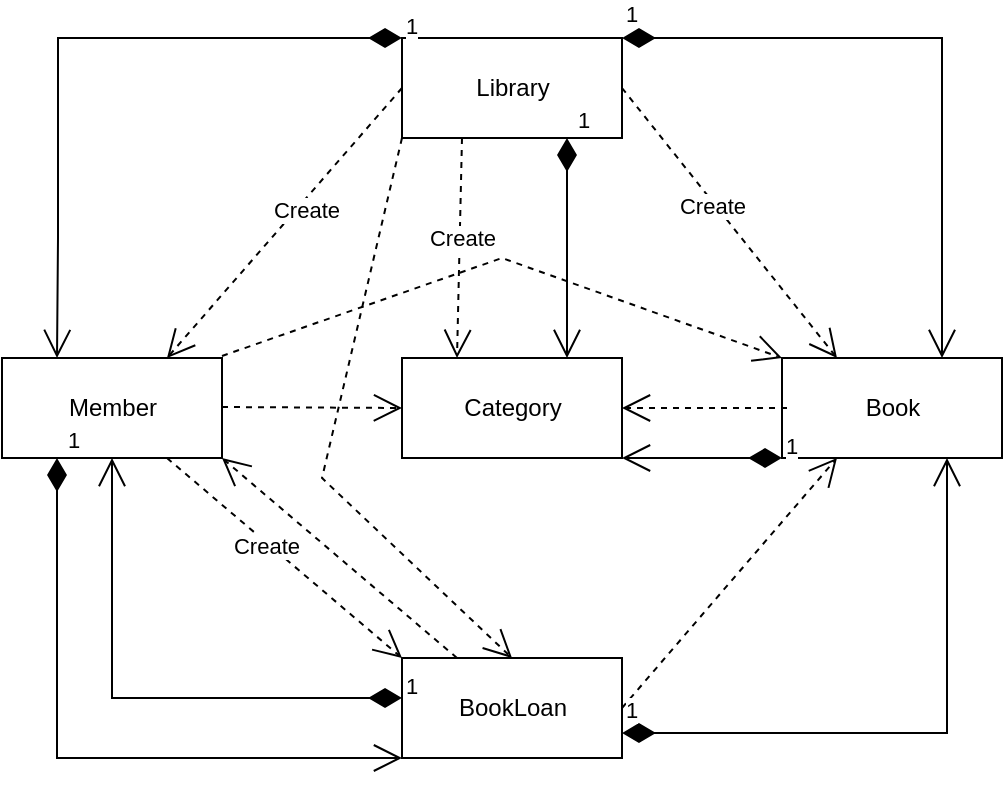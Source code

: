 <mxfile version="17.2.2" type="device" pages="6"><diagram id="Srd50mKrSnEpLbA-Ahw8" name="Relation of Class"><mxGraphModel dx="745" dy="446" grid="1" gridSize="10" guides="1" tooltips="1" connect="1" arrows="1" fold="1" page="1" pageScale="1" pageWidth="827" pageHeight="1169" math="0" shadow="0"><root><mxCell id="0"/><mxCell id="1" parent="0"/><mxCell id="nXXqMil1xDHUH6ja5h6w-2" value="Library" style="html=1;" parent="1" vertex="1"><mxGeometry x="290" y="110" width="110" height="50" as="geometry"/></mxCell><mxCell id="nXXqMil1xDHUH6ja5h6w-3" value="Member&lt;span style=&quot;color: rgba(0 , 0 , 0 , 0) ; font-family: monospace ; font-size: 0px&quot;&gt;%3CmxGraphModel%3E%3Croot%3E%3CmxCell%20id%3D%220%22%2F%3E%3CmxCell%20id%3D%221%22%20parent%3D%220%22%2F%3E%3CmxCell%20id%3D%222%22%20value%3D%22Library%22%20style%3D%22html%3D1%3B%22%20vertex%3D%221%22%20parent%3D%221%22%3E%3CmxGeometry%20x%3D%22340%22%20y%3D%22150%22%20width%3D%22110%22%20height%3D%2250%22%20as%3D%22geometry%22%2F%3E%3C%2FmxCell%3E%3C%2Froot%3E%3C%2FmxGraphModel%3E&lt;/span&gt;" style="html=1;" parent="1" vertex="1"><mxGeometry x="90" y="270" width="110" height="50" as="geometry"/></mxCell><mxCell id="nXXqMil1xDHUH6ja5h6w-4" value="Category" style="html=1;" parent="1" vertex="1"><mxGeometry x="290" y="270" width="110" height="50" as="geometry"/></mxCell><mxCell id="nXXqMil1xDHUH6ja5h6w-5" value="Book" style="html=1;" parent="1" vertex="1"><mxGeometry x="480" y="270" width="110" height="50" as="geometry"/></mxCell><mxCell id="nXXqMil1xDHUH6ja5h6w-6" value="BookLoan" style="html=1;" parent="1" vertex="1"><mxGeometry x="290" y="420" width="110" height="50" as="geometry"/></mxCell><mxCell id="JvBU7ycX9eICt_bZJ7E9-1" value="1" style="endArrow=open;html=1;endSize=12;startArrow=diamondThin;startSize=14;startFill=1;edgeStyle=orthogonalEdgeStyle;align=left;verticalAlign=bottom;rounded=0;entryX=0.75;entryY=0;entryDx=0;entryDy=0;exitX=0.75;exitY=1;exitDx=0;exitDy=0;" edge="1" parent="1" source="nXXqMil1xDHUH6ja5h6w-2" target="nXXqMil1xDHUH6ja5h6w-4"><mxGeometry x="-1" y="3" relative="1" as="geometry"><mxPoint x="370" y="160" as="sourcePoint"/><mxPoint x="530" y="160" as="targetPoint"/></mxGeometry></mxCell><mxCell id="JvBU7ycX9eICt_bZJ7E9-2" value="1" style="endArrow=open;html=1;endSize=12;startArrow=diamondThin;startSize=14;startFill=1;edgeStyle=orthogonalEdgeStyle;align=left;verticalAlign=bottom;rounded=0;exitX=1;exitY=0;exitDx=0;exitDy=0;" edge="1" parent="1" source="nXXqMil1xDHUH6ja5h6w-2"><mxGeometry x="-1" y="3" relative="1" as="geometry"><mxPoint x="450" y="160" as="sourcePoint"/><mxPoint x="560" y="270" as="targetPoint"/><Array as="points"><mxPoint x="560" y="110"/></Array></mxGeometry></mxCell><mxCell id="JvBU7ycX9eICt_bZJ7E9-3" value="1" style="endArrow=open;html=1;endSize=12;startArrow=diamondThin;startSize=14;startFill=1;edgeStyle=orthogonalEdgeStyle;align=left;verticalAlign=bottom;rounded=0;exitX=1;exitY=0;exitDx=0;exitDy=0;entryX=0.25;entryY=0;entryDx=0;entryDy=0;" edge="1" parent="1" target="nXXqMil1xDHUH6ja5h6w-3"><mxGeometry x="-1" y="3" relative="1" as="geometry"><mxPoint x="290" y="110" as="sourcePoint"/><mxPoint x="110" y="490" as="targetPoint"/><Array as="points"><mxPoint x="118" y="110"/><mxPoint x="118" y="210"/></Array></mxGeometry></mxCell><mxCell id="JvBU7ycX9eICt_bZJ7E9-5" value="1" style="endArrow=open;html=1;endSize=12;startArrow=diamondThin;startSize=14;startFill=1;edgeStyle=orthogonalEdgeStyle;align=left;verticalAlign=bottom;rounded=0;exitX=0.25;exitY=1;exitDx=0;exitDy=0;" edge="1" parent="1" source="nXXqMil1xDHUH6ja5h6w-3"><mxGeometry x="-1" y="3" relative="1" as="geometry"><mxPoint x="200" y="320" as="sourcePoint"/><mxPoint x="290" y="470" as="targetPoint"/><Array as="points"><mxPoint x="118" y="470"/><mxPoint x="290" y="470"/></Array></mxGeometry></mxCell><mxCell id="JvBU7ycX9eICt_bZJ7E9-6" value="" style="endArrow=open;endSize=12;dashed=1;html=1;rounded=0;entryX=0;entryY=0.5;entryDx=0;entryDy=0;" edge="1" parent="1" target="nXXqMil1xDHUH6ja5h6w-4"><mxGeometry width="160" relative="1" as="geometry"><mxPoint x="200" y="294.5" as="sourcePoint"/><mxPoint x="360" y="294.5" as="targetPoint"/></mxGeometry></mxCell><mxCell id="JvBU7ycX9eICt_bZJ7E9-7" value="" style="endArrow=open;endSize=12;dashed=1;html=1;rounded=0;entryX=0;entryY=0;entryDx=0;entryDy=0;" edge="1" parent="1" target="nXXqMil1xDHUH6ja5h6w-5"><mxGeometry width="160" relative="1" as="geometry"><mxPoint x="200" y="269" as="sourcePoint"/><mxPoint x="290" y="269.5" as="targetPoint"/><Array as="points"><mxPoint x="340" y="220"/></Array></mxGeometry></mxCell><mxCell id="JvBU7ycX9eICt_bZJ7E9-9" value="" style="endArrow=open;endSize=12;dashed=1;html=1;rounded=0;entryX=0.5;entryY=0;entryDx=0;entryDy=0;exitX=0;exitY=1;exitDx=0;exitDy=0;" edge="1" parent="1" source="nXXqMil1xDHUH6ja5h6w-2" target="nXXqMil1xDHUH6ja5h6w-6"><mxGeometry width="160" relative="1" as="geometry"><mxPoint x="400" y="139" as="sourcePoint"/><mxPoint x="680" y="140" as="targetPoint"/><Array as="points"><mxPoint x="250" y="330"/></Array></mxGeometry></mxCell><mxCell id="JvBU7ycX9eICt_bZJ7E9-10" value="&lt;br&gt;" style="endArrow=open;endSize=12;dashed=1;html=1;rounded=0;entryX=1;entryY=1;entryDx=0;entryDy=0;exitX=0.25;exitY=0;exitDx=0;exitDy=0;" edge="1" parent="1" source="nXXqMil1xDHUH6ja5h6w-6" target="nXXqMil1xDHUH6ja5h6w-3"><mxGeometry width="160" relative="1" as="geometry"><mxPoint x="290" y="420" as="sourcePoint"/><mxPoint x="380" y="420.5" as="targetPoint"/></mxGeometry></mxCell><mxCell id="JvBU7ycX9eICt_bZJ7E9-11" value="1" style="endArrow=open;html=1;endSize=12;startArrow=diamondThin;startSize=14;startFill=1;edgeStyle=orthogonalEdgeStyle;align=left;verticalAlign=bottom;rounded=0;entryX=0.5;entryY=1;entryDx=0;entryDy=0;" edge="1" parent="1" target="nXXqMil1xDHUH6ja5h6w-3"><mxGeometry x="-1" y="3" relative="1" as="geometry"><mxPoint x="290" y="440" as="sourcePoint"/><mxPoint x="200" y="320" as="targetPoint"/><Array as="points"><mxPoint x="145" y="440"/></Array></mxGeometry></mxCell><mxCell id="JvBU7ycX9eICt_bZJ7E9-12" value="" style="endArrow=open;endSize=12;dashed=1;html=1;rounded=0;entryX=0.25;entryY=1;entryDx=0;entryDy=0;exitX=1;exitY=0.5;exitDx=0;exitDy=0;" edge="1" parent="1" source="nXXqMil1xDHUH6ja5h6w-6" target="nXXqMil1xDHUH6ja5h6w-5"><mxGeometry width="160" relative="1" as="geometry"><mxPoint x="400" y="420" as="sourcePoint"/><mxPoint x="310" y="320" as="targetPoint"/></mxGeometry></mxCell><mxCell id="JvBU7ycX9eICt_bZJ7E9-13" value="1" style="endArrow=open;html=1;endSize=12;startArrow=diamondThin;startSize=14;startFill=1;edgeStyle=orthogonalEdgeStyle;align=left;verticalAlign=bottom;rounded=0;entryX=0.75;entryY=1;entryDx=0;entryDy=0;exitX=1;exitY=0.75;exitDx=0;exitDy=0;" edge="1" parent="1" source="nXXqMil1xDHUH6ja5h6w-6" target="nXXqMil1xDHUH6ja5h6w-5"><mxGeometry x="-1" y="3" relative="1" as="geometry"><mxPoint x="400" y="440" as="sourcePoint"/><mxPoint x="400" y="550" as="targetPoint"/></mxGeometry></mxCell><mxCell id="JvBU7ycX9eICt_bZJ7E9-14" value="" style="endArrow=open;endSize=12;dashed=1;html=1;rounded=0;exitX=1;exitY=0.5;exitDx=0;exitDy=0;" edge="1" parent="1" target="nXXqMil1xDHUH6ja5h6w-4"><mxGeometry x="0.03" y="-5" width="160" relative="1" as="geometry"><mxPoint x="482.5" y="295" as="sourcePoint"/><mxPoint x="590" y="170" as="targetPoint"/><mxPoint as="offset"/></mxGeometry></mxCell><mxCell id="JvBU7ycX9eICt_bZJ7E9-15" value="1" style="endArrow=open;html=1;endSize=12;startArrow=diamondThin;startSize=14;startFill=1;edgeStyle=orthogonalEdgeStyle;align=left;verticalAlign=bottom;rounded=0;entryX=1;entryY=1;entryDx=0;entryDy=0;exitX=1;exitY=0.75;exitDx=0;exitDy=0;" edge="1" parent="1" target="nXXqMil1xDHUH6ja5h6w-4"><mxGeometry x="-1" y="3" relative="1" as="geometry"><mxPoint x="480" y="320" as="sourcePoint"/><mxPoint x="642.5" y="182.5" as="targetPoint"/><Array as="points"><mxPoint x="420" y="320"/><mxPoint x="420" y="320"/></Array></mxGeometry></mxCell><mxCell id="Q1IcJYHO5f52gw1GdCxa-8" value="" style="endArrow=open;endSize=12;dashed=1;html=1;rounded=0;entryX=0.25;entryY=0;entryDx=0;entryDy=0;exitX=0;exitY=1;exitDx=0;exitDy=0;" edge="1" parent="1" target="nXXqMil1xDHUH6ja5h6w-4"><mxGeometry width="160" relative="1" as="geometry"><mxPoint x="320.0" y="160" as="sourcePoint"/><mxPoint x="375.0" y="420" as="targetPoint"/><Array as="points"/></mxGeometry></mxCell><mxCell id="Q1IcJYHO5f52gw1GdCxa-9" value="Create" style="edgeLabel;html=1;align=center;verticalAlign=middle;resizable=0;points=[];" vertex="1" connectable="0" parent="Q1IcJYHO5f52gw1GdCxa-8"><mxGeometry x="-0.173" y="2" relative="1" as="geometry"><mxPoint x="-1" y="4" as="offset"/></mxGeometry></mxCell><mxCell id="Q1IcJYHO5f52gw1GdCxa-10" value="" style="endArrow=open;endSize=12;dashed=1;html=1;rounded=0;entryX=0.75;entryY=0;entryDx=0;entryDy=0;exitX=0;exitY=0.5;exitDx=0;exitDy=0;" edge="1" parent="1" source="nXXqMil1xDHUH6ja5h6w-2" target="nXXqMil1xDHUH6ja5h6w-3"><mxGeometry width="160" relative="1" as="geometry"><mxPoint x="290.0" y="140" as="sourcePoint"/><mxPoint x="287.5" y="250" as="targetPoint"/><Array as="points"/></mxGeometry></mxCell><mxCell id="Q1IcJYHO5f52gw1GdCxa-11" value="Create" style="edgeLabel;html=1;align=center;verticalAlign=middle;resizable=0;points=[];" vertex="1" connectable="0" parent="Q1IcJYHO5f52gw1GdCxa-10"><mxGeometry x="-0.173" y="2" relative="1" as="geometry"><mxPoint x="-1" y="4" as="offset"/></mxGeometry></mxCell><mxCell id="Q1IcJYHO5f52gw1GdCxa-12" value="" style="endArrow=open;endSize=12;dashed=1;html=1;rounded=0;entryX=0.25;entryY=0;entryDx=0;entryDy=0;exitX=1;exitY=0.5;exitDx=0;exitDy=0;" edge="1" parent="1" source="nXXqMil1xDHUH6ja5h6w-2" target="nXXqMil1xDHUH6ja5h6w-5"><mxGeometry width="160" relative="1" as="geometry"><mxPoint x="400.0" y="140" as="sourcePoint"/><mxPoint x="270.07" y="265.65" as="targetPoint"/><Array as="points"/></mxGeometry></mxCell><mxCell id="Q1IcJYHO5f52gw1GdCxa-13" value="Create" style="edgeLabel;html=1;align=center;verticalAlign=middle;resizable=0;points=[];" vertex="1" connectable="0" parent="Q1IcJYHO5f52gw1GdCxa-12"><mxGeometry x="-0.173" y="2" relative="1" as="geometry"><mxPoint x="-1" y="4" as="offset"/></mxGeometry></mxCell><mxCell id="Q1IcJYHO5f52gw1GdCxa-14" value="" style="endArrow=open;endSize=12;dashed=1;html=1;rounded=0;entryX=0;entryY=0;entryDx=0;entryDy=0;exitX=0.75;exitY=1;exitDx=0;exitDy=0;" edge="1" parent="1" source="nXXqMil1xDHUH6ja5h6w-3" target="nXXqMil1xDHUH6ja5h6w-6"><mxGeometry width="160" relative="1" as="geometry"><mxPoint x="187.5" y="320" as="sourcePoint"/><mxPoint x="70" y="455" as="targetPoint"/><Array as="points"/></mxGeometry></mxCell><mxCell id="Q1IcJYHO5f52gw1GdCxa-15" value="Create" style="edgeLabel;html=1;align=center;verticalAlign=middle;resizable=0;points=[];" vertex="1" connectable="0" parent="Q1IcJYHO5f52gw1GdCxa-14"><mxGeometry x="-0.173" y="2" relative="1" as="geometry"><mxPoint x="-1" y="4" as="offset"/></mxGeometry></mxCell></root></mxGraphModel></diagram><diagram id="VnX2VnI331G0XntjEXza" name="Library"><mxGraphModel dx="3061" dy="2506" grid="1" gridSize="10" guides="1" tooltips="1" connect="1" arrows="1" fold="1" page="1" pageScale="1" pageWidth="827" pageHeight="1169" math="0" shadow="0"><root><mxCell id="0"/><mxCell id="1" parent="0"/><mxCell id="wjoohe05aVgjbZN3Kmmu-5" value="&lt;p style=&quot;margin: 0px ; margin-top: 4px ; text-align: center&quot;&gt;&lt;i&gt;&lt;b&gt;Library&lt;/b&gt;&lt;/i&gt;&lt;/p&gt;&lt;hr size=&quot;1&quot;&gt;&lt;p style=&quot;margin: 0px ; margin-left: 4px&quot;&gt;- input : Scanner&lt;/p&gt;&lt;p style=&quot;margin: 0px ; margin-left: 4px&quot;&gt;- members : Member[]&lt;br&gt;&lt;/p&gt;&lt;p style=&quot;margin: 0px ; margin-left: 4px&quot;&gt;- &lt;u&gt;amountOfMembers : int&lt;/u&gt;&lt;/p&gt;&lt;p style=&quot;margin: 0px ; margin-left: 4px&quot;&gt;- books : Book[]&lt;/p&gt;&lt;p style=&quot;margin: 0px ; margin-left: 4px&quot;&gt;- &lt;u&gt;amountOfBooks : int&lt;/u&gt;&lt;/p&gt;&lt;p style=&quot;margin: 0px ; margin-left: 4px&quot;&gt;- categories : Category[]&lt;/p&gt;&lt;p style=&quot;margin: 0px ; margin-left: 4px&quot;&gt;- &lt;u&gt;amountOfCategories : int&lt;/u&gt;&lt;/p&gt;&lt;hr size=&quot;1&quot;&gt;&lt;p style=&quot;margin: 0px ; margin-left: 4px&quot;&gt;+ Library()&amp;nbsp;&lt;/p&gt;&lt;p style=&quot;margin: 0px ; margin-left: 4px&quot;&gt;+ &lt;u&gt;main(args : String[]) : void&lt;/u&gt;&lt;/p&gt;&lt;p style=&quot;margin: 0px ; margin-left: 4px&quot;&gt;+ menu() : void&lt;/p&gt;&lt;p style=&quot;margin: 0px ; margin-left: 4px&quot;&gt;- getCategoryByName (categoryName : String) : Category&lt;/p&gt;&lt;p style=&quot;margin: 0px ; margin-left: 4px&quot;&gt;- getMemberById (memberId : String) : Member&lt;/p&gt;&lt;p style=&quot;margin: 0px ; margin-left: 4px&quot;&gt;- getBookByTitleAndAuthor (bookTitle : String, bookAuthor : String) : Book&lt;/p&gt;&lt;p style=&quot;margin: 0px ; margin-left: 4px&quot;&gt;- existMember (id : String) : boolean&lt;/p&gt;&lt;p style=&quot;margin: 0px ; margin-left: 4px&quot;&gt;- existBook (title : String, author : String) : boolean&lt;/p&gt;&lt;p style=&quot;margin: 0px ; margin-left: 4px&quot;&gt;- addElement (source : Object[], tempArray : Object[], element Object)&lt;/p&gt;&lt;p style=&quot;margin: 0px ; margin-left: 4px&quot;&gt;- sortMember()&lt;/p&gt;&lt;p style=&quot;margin: 0px ; margin-left: 4px&quot;&gt;- memberDateValidityFormat (format : String, value : String) : boolean&lt;/p&gt;&lt;p style=&quot;margin: 0px ; margin-left: 4px&quot;&gt;- memberDataValidity (newMemberName : String, studyProgram : String, generation : String, dateOfBirth : String) : boolean&lt;/p&gt;&lt;p style=&quot;margin: 0px ; margin-left: 4px&quot;&gt;- categoryDataValidity (newCategoryName : String) : boolean&lt;/p&gt;&lt;p style=&quot;margin: 0px ; margin-left: 4px&quot;&gt;- bookDataValidity (newTitle : String,&amp;nbsp;author : String,&amp;nbsp;existCategory : String, stock : int) : boolean&lt;/p&gt;&lt;p style=&quot;margin: 0px ; margin-left: 4px&quot;&gt;- borrowDataValidity (idLoaner : String,&amp;nbsp;titleLoan : String,&amp;nbsp;authorLoan : String) : boolean&lt;/p&gt;&lt;p style=&quot;margin: 0px ; margin-left: 4px&quot;&gt;- returnDataValidity (idReturner : String,&amp;nbsp;titleLoan : String,&amp;nbsp;authorLoan : String) : boolean&lt;/p&gt;&lt;p style=&quot;margin: 0px ; margin-left: 4px&quot;&gt;- payDebtDataValidity (debtId : String) : boolean&lt;/p&gt;&lt;p style=&quot;margin: 0px ; margin-left: 4px&quot;&gt;- detailDataValidity (detailId : String) : boolean&lt;/p&gt;&lt;p style=&quot;margin: 0px ; margin-left: 4px&quot;&gt;- rankDataValidity() : boolean&lt;/p&gt;" style="verticalAlign=top;align=left;overflow=fill;fontSize=12;fontFamily=Helvetica;html=1;" parent="1" vertex="1"><mxGeometry x="-340" y="-1050" width="670" height="420" as="geometry"/></mxCell><mxCell id="2I-17xeDZwXAxdXtSlcM-1" value="&lt;p style=&quot;margin: 0px ; margin-top: 4px ; text-align: center&quot;&gt;&lt;b&gt;Member&lt;/b&gt;&lt;/p&gt;&lt;hr size=&quot;1&quot;&gt;&lt;p style=&quot;margin: 0px ; margin-left: 4px&quot;&gt;- id : String&lt;/p&gt;&lt;p style=&quot;margin: 0px ; margin-left: 4px&quot;&gt;- name : String&lt;/p&gt;&lt;p style=&quot;margin: 0px ; margin-left: 4px&quot;&gt;- dateOfBirth : String&lt;/p&gt;&lt;p style=&quot;margin: 0px ; margin-left: 4px&quot;&gt;- studyProgram : String&lt;/p&gt;&lt;p style=&quot;margin: 0px ; margin-left: 4px&quot;&gt;- generation : String&lt;/p&gt;&lt;p style=&quot;margin: 0px ; margin-left: 4px&quot;&gt;- fine : long&lt;/p&gt;&lt;p style=&quot;margin: 0px ; margin-left: 4px&quot;&gt;- point : int&lt;/p&gt;&lt;p style=&quot;margin: 0px ; margin-left: 4px&quot;&gt;- bookLoans : BookLoan[]&lt;/p&gt;&lt;p style=&quot;margin: 0px ; margin-left: 4px&quot;&gt;- amountOfBookLoaned : int&lt;/p&gt;&lt;p style=&quot;margin: 0px ; margin-left: 4px&quot;&gt;- &lt;u&gt;charToValue : HashMap&amp;lt;Character, Integer&amp;gt;&lt;/u&gt;&lt;/p&gt;&lt;p style=&quot;margin: 0px ; margin-left: 4px&quot;&gt;- &lt;u&gt;valueToChar : char[]&lt;/u&gt;&lt;/p&gt;&lt;hr size=&quot;1&quot;&gt;&lt;p style=&quot;margin: 0px ; margin-left: 4px&quot;&gt;+ Member(name : String, studyProgram : String, generation : String, dateOfBirth : String)&lt;/p&gt;&lt;p style=&quot;margin: 0px ; margin-left: 4px&quot;&gt;+ toString() : String&lt;/p&gt;&lt;p style=&quot;margin: 0px ; margin-left: 4px&quot;&gt;+ getName() : String&lt;/p&gt;&lt;p style=&quot;margin: 0px ; margin-left: 4px&quot;&gt;+ getId() : String&lt;/p&gt;&lt;p style=&quot;margin: 0px ; margin-left: 4px&quot;&gt;+&amp;nbsp;getAmountBookLoaned() : int&lt;/p&gt;&lt;p style=&quot;margin: 0px ; margin-left: 4px&quot;&gt;+ getFine() : long&lt;/p&gt;&lt;p style=&quot;margin: 0px ; margin-left: 4px&quot;&gt;+ setFine(newFine : long) : void&lt;/p&gt;&lt;p style=&quot;margin: 0px ; margin-left: 4px&quot;&gt;+ getPoint() : long&lt;/p&gt;&lt;p style=&quot;margin: 0px ; margin-left: 4px&quot;&gt;+ getBookLoans() : BookLoan[]&lt;/p&gt;&lt;p style=&quot;margin: 0px ; margin-left: 4px&quot;&gt;+ maxLend() : boolean&lt;/p&gt;&lt;p style=&quot;margin: 0px ; margin-left: 4px&quot;&gt;+ lend (book : Book, member : Member, loanDate : String) : void&lt;/p&gt;&lt;p style=&quot;margin: 0px ; margin-left: 4px&quot;&gt;+ returnBook (book : Book, returnDate : String) : void&lt;/p&gt;&lt;p style=&quot;margin: 0px ; margin-left: 4px&quot;&gt;+ detail() : void&lt;/p&gt;&lt;p style=&quot;margin: 0px ; margin-left: 4px&quot;&gt;+ payedFine(amount : long) : void&lt;/p&gt;&lt;p style=&quot;margin: 0px ; margin-left: 4px&quot;&gt;- getBookLoanByTitleAndAuthor (bookTitle : String, bookAuthor : String, returnDate : String) : BookLoan&lt;/p&gt;&lt;p style=&quot;margin: 0px ; margin-left: 4px&quot;&gt;- calculateId() : void&lt;/p&gt;&lt;p style=&quot;margin: 0px ; margin-left: 4px&quot;&gt;- &lt;u&gt;buildMapCharToValue() : void&lt;/u&gt;&lt;/p&gt;&lt;p style=&quot;margin: 0px ; margin-left: 4px&quot;&gt;- &lt;u&gt;getCharFromValue (value : int) : char&lt;/u&gt;&lt;/p&gt;&lt;p style=&quot;margin: 0px ; margin-left: 4px&quot;&gt;- &lt;u&gt;getValueFromChar (character : char) : int&lt;/u&gt;&lt;/p&gt;&lt;p style=&quot;margin: 0px ; margin-left: 4px&quot;&gt;- &lt;u&gt;checkSum (raw : String) : String&lt;/u&gt;&lt;/p&gt;" style="verticalAlign=top;align=left;overflow=fill;fontSize=12;fontFamily=Helvetica;html=1;" parent="1" vertex="1"><mxGeometry x="-790" y="-410" width="570" height="500" as="geometry"/></mxCell><mxCell id="JsB5lYlSedzGZzF6h84i-1" value="&lt;p style=&quot;margin: 0px ; margin-top: 4px ; text-align: center&quot;&gt;&lt;b&gt;Category&lt;/b&gt;&lt;/p&gt;&lt;hr size=&quot;1&quot;&gt;&lt;p style=&quot;margin: 0px ; margin-left: 4px&quot;&gt;- name : String&lt;/p&gt;&lt;p style=&quot;margin: 0px ; margin-left: 4px&quot;&gt;- point : int&lt;/p&gt;&lt;hr size=&quot;1&quot;&gt;&lt;p style=&quot;margin: 0px ; margin-left: 4px&quot;&gt;+ Category(categoryName : String, categoryPoint : int)&lt;/p&gt;&lt;p style=&quot;margin: 0px ; margin-left: 4px&quot;&gt;+ toString() : String&lt;/p&gt;&lt;p style=&quot;margin: 0px ; margin-left: 4px&quot;&gt;+ getCategoryName() : String&lt;/p&gt;&lt;p style=&quot;margin: 0px ; margin-left: 4px&quot;&gt;+ getCategoryPoint() : int&lt;/p&gt;" style="verticalAlign=top;align=left;overflow=fill;fontSize=12;fontFamily=Helvetica;html=1;" parent="1" vertex="1"><mxGeometry x="-160" y="-410" width="310" height="140" as="geometry"/></mxCell><mxCell id="sLVrN0NJMP2JEM2BWAnq-1" value="&lt;p style=&quot;margin: 0px ; margin-top: 4px ; text-align: center&quot;&gt;&lt;b&gt;Book&lt;/b&gt;&lt;/p&gt;&lt;hr size=&quot;1&quot;&gt;&lt;p style=&quot;margin: 0px ; margin-left: 4px&quot;&gt;- title : String&lt;/p&gt;&lt;p style=&quot;margin: 0px ; margin-left: 4px&quot;&gt;- author : String&lt;/p&gt;&lt;p style=&quot;margin: 0px ; margin-left: 4px&quot;&gt;- publisher : String&lt;/p&gt;&lt;p style=&quot;margin: 0px ; margin-left: 4px&quot;&gt;- stock : int&lt;/p&gt;&lt;p style=&quot;margin: 0px ; margin-left: 4px&quot;&gt;- category : Category&lt;/p&gt;&lt;hr size=&quot;1&quot;&gt;&lt;p style=&quot;margin: 0px ; margin-left: 4px&quot;&gt;+ Book(title : String, author : String, publisher : String, category : Category, stock : int)&lt;/p&gt;&lt;p style=&quot;margin: 0px ; margin-left: 4px&quot;&gt;+ toString() : String&lt;/p&gt;&lt;p style=&quot;margin: 0px ; margin-left: 4px&quot;&gt;+ getTitle() : String&lt;/p&gt;&lt;p style=&quot;margin: 0px ; margin-left: 4px&quot;&gt;+ getAuthor() : String&lt;/p&gt;&lt;p style=&quot;margin: 0px ; margin-left: 4px&quot;&gt;+ getPublisher() : String&lt;/p&gt;&lt;p style=&quot;margin: 0px ; margin-left: 4px&quot;&gt;+ getStock() : int&lt;/p&gt;&lt;p style=&quot;margin: 0px ; margin-left: 4px&quot;&gt;+ setStock(newStock : int) : void&lt;/p&gt;&lt;p style=&quot;margin: 0px ; margin-left: 4px&quot;&gt;+ getCategoryName() : String&lt;/p&gt;&lt;p style=&quot;margin: 0px ; margin-left: 4px&quot;&gt;+ getCategory() : Category&lt;/p&gt;" style="verticalAlign=top;align=left;overflow=fill;fontSize=12;fontFamily=Helvetica;html=1;" parent="1" vertex="1"><mxGeometry x="320" y="-470" width="470" height="260" as="geometry"/></mxCell><mxCell id="mmEqRtnUkgGRTURnjgwy-1" value="&lt;p style=&quot;margin: 0px ; margin-top: 4px ; text-align: center&quot;&gt;&lt;b&gt;BookLoan&lt;/b&gt;&lt;/p&gt;&lt;hr size=&quot;1&quot;&gt;&lt;p style=&quot;margin: 0px ; margin-left: 4px&quot;&gt;- &lt;u&gt;FINE_PER_DAY : long&lt;br&gt;&lt;/u&gt;- member : Member&lt;/p&gt;&lt;p style=&quot;margin: 0px ; margin-left: 4px&quot;&gt;- book : Book&lt;/p&gt;&lt;p style=&quot;margin: 0px ; margin-left: 4px&quot;&gt;- loanDate : String&lt;/p&gt;&lt;p style=&quot;margin: 0px ; margin-left: 4px&quot;&gt;- returnDate : String&lt;/p&gt;&lt;p style=&quot;margin: 0px ; margin-left: 4px&quot;&gt;- fine : long&lt;/p&gt;&lt;p style=&quot;margin: 0px ; margin-left: 4px&quot;&gt;- status : boolean&lt;/p&gt;&lt;hr size=&quot;1&quot;&gt;&lt;p style=&quot;margin: 0px ; margin-left: 4px&quot;&gt;+ BookLoan (bookBorrowed : Book, memberBorrower : Member, loanDateBorrowed : String)&lt;/p&gt;&lt;p style=&quot;margin: 0px ; margin-left: 4px&quot;&gt;+ toString() : String&lt;/p&gt;&lt;p style=&quot;margin: 0px ; margin-left: 4px&quot;&gt;+ getTitle() : String&lt;/p&gt;&lt;p style=&quot;margin: 0px ; margin-left: 4px&quot;&gt;+ getAuthor() : String&lt;/p&gt;&lt;p style=&quot;margin: 0px ; margin-left: 4px&quot;&gt;+ getPublisher() : String&lt;/p&gt;&lt;p style=&quot;margin: 0px ; margin-left: 4px&quot;&gt;+ getCategoryName() : String&lt;/p&gt;&lt;p style=&quot;margin: 0px ; margin-left: 4px&quot;&gt;+ getPoint() : int&lt;/p&gt;&lt;p style=&quot;margin: 0px ; margin-left: 4px&quot;&gt;+ getFine() : long&lt;/p&gt;&lt;p style=&quot;margin: 0px ; margin-left: 4px&quot;&gt;+ getLoanDate() : String&lt;/p&gt;&lt;p style=&quot;margin: 0px ; margin-left: 4px&quot;&gt;+ getReturnDate() : String&lt;/p&gt;&lt;p style=&quot;margin: 0px ; margin-left: 4px&quot;&gt;+ getStatus() : boolean&lt;/p&gt;&lt;p style=&quot;margin: 0px ; margin-left: 4px&quot;&gt;+ setStatus (newStatus : boolean) : void&lt;/p&gt;&lt;p style=&quot;margin: 0px ; margin-left: 4px&quot;&gt;+ getBook() : Book&lt;/p&gt;&lt;p style=&quot;margin: 0px ; margin-left: 4px&quot;&gt;+ getCategory() : Category&lt;/p&gt;&lt;p style=&quot;margin: 0px ; margin-left: 4px&quot;&gt;+ calculateBookFine (loanDateReturned : String) : void&lt;/p&gt;&lt;p style=&quot;margin: 0px ; margin-left: 4px&quot;&gt;- findDifference(startDate : String, returnDate : String) : long&lt;/p&gt;" style="verticalAlign=top;align=left;overflow=fill;fontSize=12;fontFamily=Helvetica;html=1;" parent="1" vertex="1"><mxGeometry x="-261" y="220" width="511" height="380" as="geometry"/></mxCell><mxCell id="PkxRO4zizYsI-pbup2g--2" value="1" style="endArrow=open;html=1;endSize=12;startArrow=diamondThin;startSize=14;startFill=1;edgeStyle=orthogonalEdgeStyle;align=left;verticalAlign=bottom;rounded=0;exitX=0;exitY=0.5;exitDx=0;exitDy=0;entryX=0.5;entryY=0;entryDx=0;entryDy=0;" edge="1" parent="1" source="wjoohe05aVgjbZN3Kmmu-5" target="2I-17xeDZwXAxdXtSlcM-1"><mxGeometry x="-1" y="3" relative="1" as="geometry"><mxPoint x="-347.5" y="-850" as="sourcePoint"/><mxPoint x="-520" y="-690" as="targetPoint"/><Array as="points"><mxPoint x="-505" y="-840"/></Array></mxGeometry></mxCell><mxCell id="tqZO91hnPWDqzL1FN9kw-1" value="1" style="endArrow=open;html=1;endSize=12;startArrow=diamondThin;startSize=14;startFill=1;edgeStyle=orthogonalEdgeStyle;align=left;verticalAlign=bottom;rounded=0;exitX=1;exitY=0.5;exitDx=0;exitDy=0;entryX=0.5;entryY=0;entryDx=0;entryDy=0;" edge="1" parent="1" source="wjoohe05aVgjbZN3Kmmu-5" target="sLVrN0NJMP2JEM2BWAnq-1"><mxGeometry x="-1" y="3" relative="1" as="geometry"><mxPoint x="330" y="-830" as="sourcePoint"/><mxPoint x="400" y="-570" as="targetPoint"/><Array as="points"><mxPoint x="555" y="-840"/></Array></mxGeometry></mxCell><mxCell id="8_BuGivCl-YrlYklDXQe-1" value="1" style="endArrow=open;html=1;endSize=12;startArrow=diamondThin;startSize=14;startFill=1;edgeStyle=orthogonalEdgeStyle;align=left;verticalAlign=bottom;rounded=0;entryX=0.25;entryY=0;entryDx=0;entryDy=0;" edge="1" parent="1" target="JsB5lYlSedzGZzF6h84i-1"><mxGeometry x="-1" y="3" relative="1" as="geometry"><mxPoint x="-82" y="-630" as="sourcePoint"/><mxPoint x="-160" y="-410" as="targetPoint"/><Array as="points"><mxPoint x="-82" y="-630"/><mxPoint x="-82" y="-520"/></Array></mxGeometry></mxCell><mxCell id="WGBe9Lm6PQ4HTdL6NzhW-1" value="1" style="endArrow=open;html=1;endSize=12;startArrow=diamondThin;startSize=14;startFill=1;edgeStyle=orthogonalEdgeStyle;align=left;verticalAlign=bottom;rounded=0;entryX=1;entryY=0.5;entryDx=0;entryDy=0;exitX=0;exitY=0.5;exitDx=0;exitDy=0;" edge="1" parent="1" source="sLVrN0NJMP2JEM2BWAnq-1" target="JsB5lYlSedzGZzF6h84i-1"><mxGeometry x="-1" y="3" relative="1" as="geometry"><mxPoint x="318.46" y="-320" as="sourcePoint"/><mxPoint x="318.46" y="-100" as="targetPoint"/><Array as="points"/></mxGeometry></mxCell><mxCell id="WGBe9Lm6PQ4HTdL6NzhW-2" value="1" style="endArrow=open;html=1;endSize=12;startArrow=diamondThin;startSize=14;startFill=1;edgeStyle=orthogonalEdgeStyle;align=left;verticalAlign=bottom;rounded=0;entryX=0.5;entryY=1;entryDx=0;entryDy=0;exitX=1;exitY=0.5;exitDx=0;exitDy=0;" edge="1" parent="1" source="mmEqRtnUkgGRTURnjgwy-1" target="sLVrN0NJMP2JEM2BWAnq-1"><mxGeometry x="-1" y="3" relative="1" as="geometry"><mxPoint x="251" y="430" as="sourcePoint"/><mxPoint x="81" y="430" as="targetPoint"/><Array as="points"/></mxGeometry></mxCell><mxCell id="XHFOcKxLrq1LQrE5Gik9-1" value="1" style="endArrow=open;html=1;endSize=12;startArrow=diamondThin;startSize=14;startFill=1;edgeStyle=orthogonalEdgeStyle;align=left;verticalAlign=bottom;rounded=0;entryX=0;entryY=1;entryDx=0;entryDy=0;exitX=0;exitY=0.5;exitDx=0;exitDy=0;" edge="1" parent="1" source="mmEqRtnUkgGRTURnjgwy-1" target="2I-17xeDZwXAxdXtSlcM-1"><mxGeometry x="-1" y="3" relative="1" as="geometry"><mxPoint x="-290" y="430" as="sourcePoint"/><mxPoint x="14.0" y="-190" as="targetPoint"/><Array as="points"/></mxGeometry></mxCell><mxCell id="XHFOcKxLrq1LQrE5Gik9-2" value="1" style="endArrow=open;html=1;endSize=12;startArrow=diamondThin;startSize=14;startFill=1;edgeStyle=orthogonalEdgeStyle;align=left;verticalAlign=bottom;rounded=0;entryX=0;entryY=0.25;entryDx=0;entryDy=0;exitX=0.25;exitY=1;exitDx=0;exitDy=0;" edge="1" parent="1" source="2I-17xeDZwXAxdXtSlcM-1" target="mmEqRtnUkgGRTURnjgwy-1"><mxGeometry x="-1" y="3" relative="1" as="geometry"><mxPoint x="-251" y="420" as="sourcePoint"/><mxPoint x="-637.5" y="100" as="targetPoint"/><Array as="points"/></mxGeometry></mxCell><mxCell id="NbhO6f4DrQYbrpQ-dO81-1" value="" style="endArrow=open;endSize=12;dashed=1;html=1;rounded=0;entryX=0;entryY=0;entryDx=0;entryDy=0;exitX=0.5;exitY=1;exitDx=0;exitDy=0;" edge="1" parent="1" source="2I-17xeDZwXAxdXtSlcM-1" target="mmEqRtnUkgGRTURnjgwy-1"><mxGeometry width="160" relative="1" as="geometry"><mxPoint x="-490" y="120" as="sourcePoint"/><mxPoint x="-372.5" y="220" as="targetPoint"/><Array as="points"/></mxGeometry></mxCell><mxCell id="NbhO6f4DrQYbrpQ-dO81-2" value="Create" style="edgeLabel;html=1;align=center;verticalAlign=middle;resizable=0;points=[];" vertex="1" connectable="0" parent="NbhO6f4DrQYbrpQ-dO81-1"><mxGeometry x="-0.173" y="2" relative="1" as="geometry"><mxPoint x="-1" y="4" as="offset"/></mxGeometry></mxCell><mxCell id="IUU6H-gvs5B5shkrP4-8-1" value="" style="endArrow=open;endSize=12;dashed=1;html=1;rounded=0;entryX=0.25;entryY=0;entryDx=0;entryDy=0;exitX=1;exitY=1;exitDx=0;exitDy=0;" edge="1" parent="1" source="wjoohe05aVgjbZN3Kmmu-5" target="sLVrN0NJMP2JEM2BWAnq-1"><mxGeometry width="160" relative="1" as="geometry"><mxPoint x="330" y="-630" as="sourcePoint"/><mxPoint x="574" y="-500" as="targetPoint"/><Array as="points"/></mxGeometry></mxCell><mxCell id="IUU6H-gvs5B5shkrP4-8-2" value="Create" style="edgeLabel;html=1;align=center;verticalAlign=middle;resizable=0;points=[];" vertex="1" connectable="0" parent="IUU6H-gvs5B5shkrP4-8-1"><mxGeometry x="-0.173" y="2" relative="1" as="geometry"><mxPoint x="-1" y="4" as="offset"/></mxGeometry></mxCell><mxCell id="IUU6H-gvs5B5shkrP4-8-3" value="" style="endArrow=open;endSize=12;dashed=1;html=1;rounded=0;entryX=0.774;entryY=-0.013;entryDx=0;entryDy=0;exitX=1;exitY=1;exitDx=0;exitDy=0;entryPerimeter=0;" edge="1" parent="1" target="JsB5lYlSedzGZzF6h84i-1"><mxGeometry width="160" relative="1" as="geometry"><mxPoint x="80" y="-630" as="sourcePoint"/><mxPoint x="187.5" y="-470" as="targetPoint"/><Array as="points"/></mxGeometry></mxCell><mxCell id="IUU6H-gvs5B5shkrP4-8-4" value="Create" style="edgeLabel;html=1;align=center;verticalAlign=middle;resizable=0;points=[];" vertex="1" connectable="0" parent="IUU6H-gvs5B5shkrP4-8-3"><mxGeometry x="-0.173" y="2" relative="1" as="geometry"><mxPoint x="-1" y="4" as="offset"/></mxGeometry></mxCell><mxCell id="X1ia3B38LIGBXq-iQ9bw-1" value="" style="endArrow=open;endSize=12;dashed=1;html=1;rounded=0;entryX=0.75;entryY=0;entryDx=0;entryDy=0;exitX=0;exitY=1;exitDx=0;exitDy=0;" edge="1" parent="1" source="wjoohe05aVgjbZN3Kmmu-5" target="2I-17xeDZwXAxdXtSlcM-1"><mxGeometry width="160" relative="1" as="geometry"><mxPoint x="-340" y="-620" as="sourcePoint"/><mxPoint x="-232.5" y="-460" as="targetPoint"/><Array as="points"/></mxGeometry></mxCell><mxCell id="X1ia3B38LIGBXq-iQ9bw-2" value="Create" style="edgeLabel;html=1;align=center;verticalAlign=middle;resizable=0;points=[];" vertex="1" connectable="0" parent="X1ia3B38LIGBXq-iQ9bw-1"><mxGeometry x="-0.173" y="2" relative="1" as="geometry"><mxPoint x="-1" y="4" as="offset"/></mxGeometry></mxCell><mxCell id="8-LNLrNfEMdA2bgzsCAf-1" value="" style="endArrow=open;endSize=12;dashed=1;html=1;rounded=0;entryX=0;entryY=1;entryDx=0;entryDy=0;exitX=1;exitY=0.5;exitDx=0;exitDy=0;" edge="1" parent="1" source="2I-17xeDZwXAxdXtSlcM-1" target="sLVrN0NJMP2JEM2BWAnq-1"><mxGeometry width="160" relative="1" as="geometry"><mxPoint x="-200" y="-161" as="sourcePoint"/><mxPoint x="80" y="-160" as="targetPoint"/><Array as="points"/></mxGeometry></mxCell><mxCell id="-NhYhFL0bI4xIkNo4Rt0-1" value="" style="endArrow=open;endSize=12;dashed=1;html=1;rounded=0;entryX=0;entryY=0.75;entryDx=0;entryDy=0;exitX=1;exitY=0.21;exitDx=0;exitDy=0;exitPerimeter=0;" edge="1" parent="1" source="2I-17xeDZwXAxdXtSlcM-1" target="JsB5lYlSedzGZzF6h84i-1"><mxGeometry width="160" relative="1" as="geometry"><mxPoint x="-220" y="-305" as="sourcePoint"/><mxPoint x="320" y="-380" as="targetPoint"/><Array as="points"/></mxGeometry></mxCell><mxCell id="95EoxcmAtuoX6fjyk3S--1" value="" style="endArrow=open;endSize=12;dashed=1;html=1;rounded=0;entryX=1;entryY=0;entryDx=0;entryDy=0;exitX=0.75;exitY=1;exitDx=0;exitDy=0;" edge="1" parent="1" source="wjoohe05aVgjbZN3Kmmu-5" target="mmEqRtnUkgGRTURnjgwy-1"><mxGeometry width="160" relative="1" as="geometry"><mxPoint x="140.0" y="-30" as="sourcePoint"/><mxPoint x="680.0" y="-80" as="targetPoint"/><Array as="points"/></mxGeometry></mxCell><mxCell id="QCAJnposz0JCL7LCZiFp-1" value="" style="endArrow=open;endSize=12;dashed=1;html=1;rounded=0;entryX=1.014;entryY=0.922;entryDx=0;entryDy=0;exitX=-0.004;exitY=0.732;exitDx=0;exitDy=0;exitPerimeter=0;entryPerimeter=0;" edge="1" parent="1" source="sLVrN0NJMP2JEM2BWAnq-1" target="JsB5lYlSedzGZzF6h84i-1"><mxGeometry width="160" relative="1" as="geometry"><mxPoint x="310" y="-295" as="sourcePoint"/><mxPoint x="370" y="-295" as="targetPoint"/><Array as="points"/></mxGeometry></mxCell><mxCell id="fRXTcZmtxjvJaJkBXqTY-1" value="" style="endArrow=open;endSize=12;dashed=1;html=1;rounded=0;entryX=0.25;entryY=1;entryDx=0;entryDy=0;exitX=0.75;exitY=0;exitDx=0;exitDy=0;" edge="1" parent="1" source="mmEqRtnUkgGRTURnjgwy-1" target="sLVrN0NJMP2JEM2BWAnq-1"><mxGeometry width="160" relative="1" as="geometry"><mxPoint y="220.0" as="sourcePoint"/><mxPoint x="540.0" y="170.0" as="targetPoint"/><Array as="points"/></mxGeometry></mxCell><mxCell id="fRXTcZmtxjvJaJkBXqTY-2" value="" style="endArrow=open;endSize=12;dashed=1;html=1;rounded=0;entryX=0.75;entryY=1;entryDx=0;entryDy=0;exitX=0.25;exitY=0;exitDx=0;exitDy=0;" edge="1" parent="1" source="mmEqRtnUkgGRTURnjgwy-1" target="2I-17xeDZwXAxdXtSlcM-1"><mxGeometry width="160" relative="1" as="geometry"><mxPoint x="-140" y="260" as="sourcePoint"/><mxPoint x="175.25" y="-170.0" as="targetPoint"/><Array as="points"/></mxGeometry></mxCell></root></mxGraphModel></diagram><diagram id="hq-IONqdqVv21wbks835" name="Member"><mxGraphModel dx="782" dy="468" grid="1" gridSize="10" guides="1" tooltips="1" connect="1" arrows="1" fold="1" page="1" pageScale="1" pageWidth="827" pageHeight="1169" math="0" shadow="0"><root><mxCell id="0"/><mxCell id="1" parent="0"/><mxCell id="Y6gWqi3SYxrCPBH4jEHT-1" value="&lt;p style=&quot;margin: 0px ; margin-top: 4px ; text-align: center&quot;&gt;&lt;b&gt;Member&lt;/b&gt;&lt;/p&gt;&lt;hr size=&quot;1&quot;&gt;&lt;p style=&quot;margin: 0px ; margin-left: 4px&quot;&gt;- id : String&lt;/p&gt;&lt;p style=&quot;margin: 0px ; margin-left: 4px&quot;&gt;- name : String&lt;/p&gt;&lt;p style=&quot;margin: 0px ; margin-left: 4px&quot;&gt;- dateOfBirth : String&lt;/p&gt;&lt;p style=&quot;margin: 0px ; margin-left: 4px&quot;&gt;- studyProgram : String&lt;/p&gt;&lt;p style=&quot;margin: 0px ; margin-left: 4px&quot;&gt;- generation : String&lt;/p&gt;&lt;p style=&quot;margin: 0px ; margin-left: 4px&quot;&gt;- fine : long&lt;/p&gt;&lt;p style=&quot;margin: 0px ; margin-left: 4px&quot;&gt;- point : int&lt;/p&gt;&lt;p style=&quot;margin: 0px ; margin-left: 4px&quot;&gt;- bookLoans : BookLoan[]&lt;/p&gt;&lt;p style=&quot;margin: 0px ; margin-left: 4px&quot;&gt;- amountOfBookLoaned : int&lt;/p&gt;&lt;p style=&quot;margin: 0px ; margin-left: 4px&quot;&gt;- charToValue : HashMap&amp;lt;Character, Integer&amp;gt;&lt;/p&gt;&lt;p style=&quot;margin: 0px ; margin-left: 4px&quot;&gt;- valueToChar : char[]&lt;/p&gt;&lt;hr size=&quot;1&quot;&gt;&lt;p style=&quot;margin: 0px ; margin-left: 4px&quot;&gt;+ Member(name : String, studyProgram : String, generation : String, dateOfBirth : String)&lt;/p&gt;&lt;p style=&quot;margin: 0px ; margin-left: 4px&quot;&gt;+ toString() : String&lt;/p&gt;&lt;p style=&quot;margin: 0px ; margin-left: 4px&quot;&gt;+ getName() : String&lt;/p&gt;&lt;p style=&quot;margin: 0px ; margin-left: 4px&quot;&gt;+ getId() : String&lt;/p&gt;&lt;p style=&quot;margin: 0px ; margin-left: 4px&quot;&gt;+&amp;nbsp;getAmountBookLoaned() : int&lt;/p&gt;&lt;p style=&quot;margin: 0px ; margin-left: 4px&quot;&gt;+ getFine() : long&lt;/p&gt;&lt;p style=&quot;margin: 0px ; margin-left: 4px&quot;&gt;+ setFine(newFine : long)&lt;/p&gt;&lt;p style=&quot;margin: 0px ; margin-left: 4px&quot;&gt;+ getPoint() : long&lt;/p&gt;&lt;p style=&quot;margin: 0px ; margin-left: 4px&quot;&gt;+ getBookLoans() : BookLoan[]&lt;/p&gt;&lt;p style=&quot;margin: 0px ; margin-left: 4px&quot;&gt;+ maxLend() : boolean&lt;/p&gt;&lt;p style=&quot;margin: 0px ; margin-left: 4px&quot;&gt;+ lend (book : Book, member : Member, loanDate : String)&lt;/p&gt;&lt;p style=&quot;margin: 0px ; margin-left: 4px&quot;&gt;+ returnBook (book : Book, returnDate : String)&lt;/p&gt;&lt;p style=&quot;margin: 0px ; margin-left: 4px&quot;&gt;+ detail()&lt;/p&gt;&lt;p style=&quot;margin: 0px ; margin-left: 4px&quot;&gt;+ payedFine(amount : long)&lt;/p&gt;&lt;p style=&quot;margin: 0px ; margin-left: 4px&quot;&gt;+&amp;nbsp;getBookLoanByTitleAndAuthor (bookTitle : String, bookAuthor : String, returnDate : String) : BookLoan&lt;/p&gt;&lt;p style=&quot;margin: 0px ; margin-left: 4px&quot;&gt;+ calculateId()&lt;/p&gt;&lt;p style=&quot;margin: 0px ; margin-left: 4px&quot;&gt;+ buildMapCharToValue()&lt;/p&gt;&lt;p style=&quot;margin: 0px ; margin-left: 4px&quot;&gt;+ getCharFromValue (value : int) : char&lt;/p&gt;&lt;p style=&quot;margin: 0px ; margin-left: 4px&quot;&gt;+ getValueFromChar (character : char) : int&lt;/p&gt;&lt;p style=&quot;margin: 0px ; margin-left: 4px&quot;&gt;+ checkSum (raw : String) : String&lt;/p&gt;" style="verticalAlign=top;align=left;overflow=fill;fontSize=12;fontFamily=Helvetica;html=1;" parent="1" vertex="1"><mxGeometry x="129" y="60" width="570" height="500" as="geometry"/></mxCell></root></mxGraphModel></diagram><diagram id="ukJyKywcDKUEF6WOQ9v2" name="Category"><mxGraphModel dx="782" dy="468" grid="1" gridSize="10" guides="1" tooltips="1" connect="1" arrows="1" fold="1" page="1" pageScale="1" pageWidth="827" pageHeight="1169" math="0" shadow="0"><root><mxCell id="0"/><mxCell id="1" parent="0"/><mxCell id="snsDSJ51-a-699RSDfDs-2" value="&lt;p style=&quot;margin: 0px ; margin-top: 4px ; text-align: center&quot;&gt;&lt;b&gt;Category&lt;/b&gt;&lt;/p&gt;&lt;hr size=&quot;1&quot;&gt;&lt;p style=&quot;margin: 0px ; margin-left: 4px&quot;&gt;- name : String&lt;/p&gt;&lt;p style=&quot;margin: 0px ; margin-left: 4px&quot;&gt;- point : int&lt;/p&gt;&lt;hr size=&quot;1&quot;&gt;&lt;p style=&quot;margin: 0px ; margin-left: 4px&quot;&gt;+ Category(categoryName : String, categoryPoint : int)&lt;/p&gt;&lt;p style=&quot;margin: 0px ; margin-left: 4px&quot;&gt;+ toString() : String&lt;/p&gt;&lt;p style=&quot;margin: 0px ; margin-left: 4px&quot;&gt;+ getCategoryName() : String&lt;/p&gt;&lt;p style=&quot;margin: 0px ; margin-left: 4px&quot;&gt;+ getCategoryPoint() : int&lt;/p&gt;" style="verticalAlign=top;align=left;overflow=fill;fontSize=12;fontFamily=Helvetica;html=1;" parent="1" vertex="1"><mxGeometry x="259" y="130" width="310" height="140" as="geometry"/></mxCell></root></mxGraphModel></diagram><diagram id="PmKVrPynusMRQpEUr0Wj" name="Book"><mxGraphModel dx="782" dy="468" grid="1" gridSize="10" guides="1" tooltips="1" connect="1" arrows="1" fold="1" page="1" pageScale="1" pageWidth="827" pageHeight="1169" math="0" shadow="0"><root><mxCell id="0"/><mxCell id="1" parent="0"/><mxCell id="cigVcGQdY6D4MmGACZZz-1" value="&lt;p style=&quot;margin: 0px ; margin-top: 4px ; text-align: center&quot;&gt;&lt;b&gt;Book&lt;/b&gt;&lt;/p&gt;&lt;hr size=&quot;1&quot;&gt;&lt;p style=&quot;margin: 0px ; margin-left: 4px&quot;&gt;- title : String&lt;/p&gt;&lt;p style=&quot;margin: 0px ; margin-left: 4px&quot;&gt;- author : String&lt;/p&gt;&lt;p style=&quot;margin: 0px ; margin-left: 4px&quot;&gt;- publisher : String&lt;/p&gt;&lt;p style=&quot;margin: 0px ; margin-left: 4px&quot;&gt;- stock : int&lt;/p&gt;&lt;p style=&quot;margin: 0px ; margin-left: 4px&quot;&gt;- category : Category&lt;/p&gt;&lt;hr size=&quot;1&quot;&gt;&lt;p style=&quot;margin: 0px ; margin-left: 4px&quot;&gt;+ Book(title : String, author : String, publisher : String, category : Category, stock : int)&lt;/p&gt;&lt;p style=&quot;margin: 0px ; margin-left: 4px&quot;&gt;+ toString() : String&lt;/p&gt;&lt;p style=&quot;margin: 0px ; margin-left: 4px&quot;&gt;+ getTitle() : String&lt;/p&gt;&lt;p style=&quot;margin: 0px ; margin-left: 4px&quot;&gt;+ getAuthor() :String&lt;/p&gt;&lt;p style=&quot;margin: 0px ; margin-left: 4px&quot;&gt;+ getPublisher() : String&lt;/p&gt;&lt;p style=&quot;margin: 0px ; margin-left: 4px&quot;&gt;+ getStock() : int&lt;/p&gt;&lt;p style=&quot;margin: 0px ; margin-left: 4px&quot;&gt;+ setStock(newStock : int)&lt;/p&gt;&lt;p style=&quot;margin: 0px ; margin-left: 4px&quot;&gt;+ getCategoryName() : String&lt;/p&gt;&lt;p style=&quot;margin: 0px ; margin-left: 4px&quot;&gt;+ getCategory() : Category&lt;/p&gt;" style="verticalAlign=top;align=left;overflow=fill;fontSize=12;fontFamily=Helvetica;html=1;" parent="1" vertex="1"><mxGeometry x="179" y="70" width="470" height="260" as="geometry"/></mxCell></root></mxGraphModel></diagram><diagram id="yBqibKPrN3Mr6_6pDs9b" name="BookLoan"><mxGraphModel dx="782" dy="468" grid="1" gridSize="10" guides="1" tooltips="1" connect="1" arrows="1" fold="1" page="1" pageScale="1" pageWidth="827" pageHeight="1169" math="0" shadow="0"><root><mxCell id="0"/><mxCell id="1" parent="0"/><mxCell id="FO_SkAIwOIVC-zEkPOIu-1" value="&lt;p style=&quot;margin: 0px ; margin-top: 4px ; text-align: center&quot;&gt;&lt;b&gt;BookLoan&lt;/b&gt;&lt;/p&gt;&lt;hr size=&quot;1&quot;&gt;&lt;p style=&quot;margin: 0px ; margin-left: 4px&quot;&gt;- FINE_PER_DAY : long&lt;br&gt;- member : Member&lt;/p&gt;&lt;p style=&quot;margin: 0px ; margin-left: 4px&quot;&gt;- book : Book&lt;/p&gt;&lt;p style=&quot;margin: 0px ; margin-left: 4px&quot;&gt;- loanDate : String&lt;/p&gt;&lt;p style=&quot;margin: 0px ; margin-left: 4px&quot;&gt;- returnDate : String&lt;/p&gt;&lt;p style=&quot;margin: 0px ; margin-left: 4px&quot;&gt;- fine : long&lt;/p&gt;&lt;p style=&quot;margin: 0px ; margin-left: 4px&quot;&gt;- status : boolean&lt;/p&gt;&lt;hr size=&quot;1&quot;&gt;&lt;p style=&quot;margin: 0px ; margin-left: 4px&quot;&gt;+ BookLoan (bookBorrowed : Book, memberBorrower : Member, loanDateBorrowed : String)&lt;/p&gt;&lt;p style=&quot;margin: 0px ; margin-left: 4px&quot;&gt;+ toString() : String&lt;/p&gt;&lt;p style=&quot;margin: 0px ; margin-left: 4px&quot;&gt;+ getTitle() : String&lt;/p&gt;&lt;p style=&quot;margin: 0px ; margin-left: 4px&quot;&gt;+ getAuthor() : String&lt;/p&gt;&lt;p style=&quot;margin: 0px ; margin-left: 4px&quot;&gt;+ getPublisher() : String&lt;/p&gt;&lt;p style=&quot;margin: 0px ; margin-left: 4px&quot;&gt;+ getCategoryName() : String&lt;/p&gt;&lt;p style=&quot;margin: 0px ; margin-left: 4px&quot;&gt;+ getPoint() : int&lt;/p&gt;&lt;p style=&quot;margin: 0px ; margin-left: 4px&quot;&gt;+ getFine() : long&lt;/p&gt;&lt;p style=&quot;margin: 0px ; margin-left: 4px&quot;&gt;+ getLoanDate() : String&lt;/p&gt;&lt;p style=&quot;margin: 0px ; margin-left: 4px&quot;&gt;+ getReturnDate() : String&lt;/p&gt;&lt;p style=&quot;margin: 0px ; margin-left: 4px&quot;&gt;+ getStatus() : boolean&lt;/p&gt;&lt;p style=&quot;margin: 0px ; margin-left: 4px&quot;&gt;+ setStatus (newStatus : boolean)&lt;/p&gt;&lt;p style=&quot;margin: 0px ; margin-left: 4px&quot;&gt;+ getBook() : Book&lt;/p&gt;&lt;p style=&quot;margin: 0px ; margin-left: 4px&quot;&gt;+ getCategory() : Category&lt;/p&gt;&lt;p style=&quot;margin: 0px ; margin-left: 4px&quot;&gt;+ calculateBookFine (loanDateReturned : String)&lt;/p&gt;&lt;p style=&quot;margin: 0px ; margin-left: 4px&quot;&gt;+&amp;nbsp;findDifference(startDate : String, returnDate : String) : long&lt;/p&gt;" style="verticalAlign=top;align=left;overflow=fill;fontSize=12;fontFamily=Helvetica;html=1;" parent="1" vertex="1"><mxGeometry x="198" y="70" width="512" height="380" as="geometry"/></mxCell></root></mxGraphModel></diagram></mxfile>